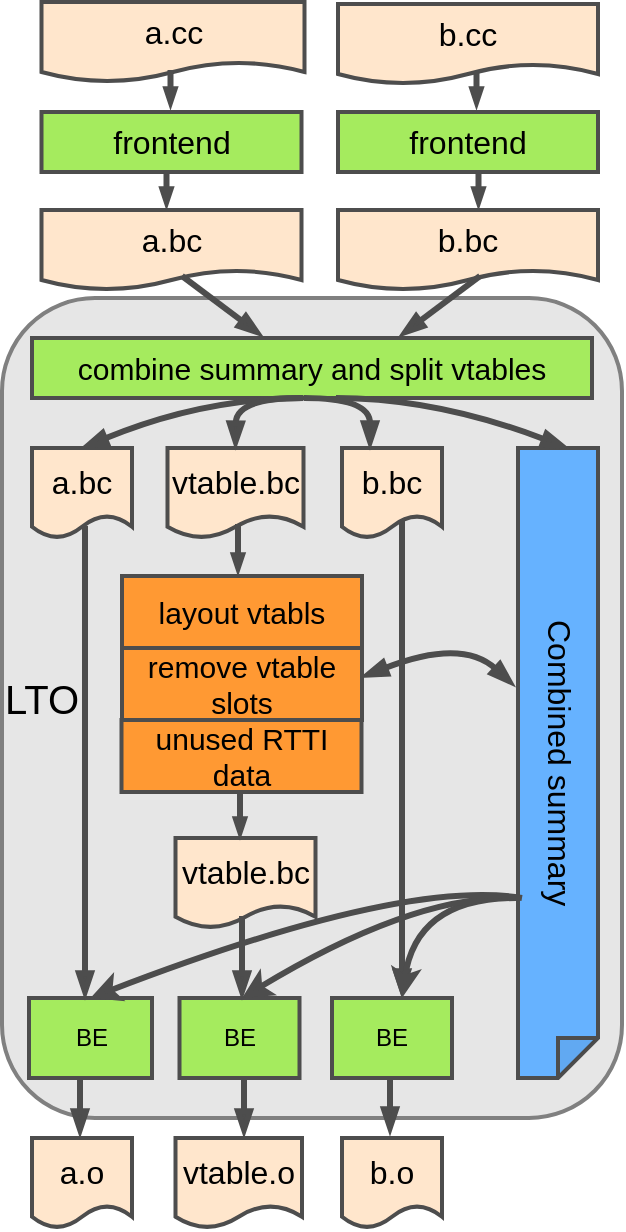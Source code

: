 <mxfile version="24.8.3">
  <diagram name="第 1 页" id="2zGuADt7pfGiUC1_mc8X">
    <mxGraphModel dx="1085" dy="729" grid="1" gridSize="10" guides="1" tooltips="1" connect="1" arrows="1" fold="1" page="1" pageScale="1" pageWidth="827" pageHeight="1169" math="0" shadow="0">
      <root>
        <mxCell id="0" />
        <mxCell id="1" parent="0" />
        <mxCell id="jAHG6xBxYQ2-jfnXK-rG-115" value="" style="rounded=1;whiteSpace=wrap;html=1;strokeWidth=2;strokeColor=#808080;fillColor=#E6E6E6;" vertex="1" parent="1">
          <mxGeometry x="70" y="510" width="310" height="410" as="geometry" />
        </mxCell>
        <mxCell id="jAHG6xBxYQ2-jfnXK-rG-61" value="&lt;font style=&quot;font-size: 16px;&quot;&gt;b.cc&lt;/font&gt;" style="shape=document;whiteSpace=wrap;html=1;boundedLbl=1;size=0.25;direction=east;fillColor=#FFE6CC;strokeWidth=2;strokeColor=#4D4D4D;" vertex="1" parent="1">
          <mxGeometry x="238" y="363" width="130" height="40" as="geometry" />
        </mxCell>
        <mxCell id="jAHG6xBxYQ2-jfnXK-rG-63" value="&lt;font style=&quot;font-size: 16px;&quot;&gt;frontend&lt;/font&gt;" style="rounded=0;whiteSpace=wrap;html=1;fillColor=#A5EB5E;strokeWidth=2;strokeColor=#4D4D4D;" vertex="1" parent="1">
          <mxGeometry x="238" y="417" width="130" height="30" as="geometry" />
        </mxCell>
        <mxCell id="jAHG6xBxYQ2-jfnXK-rG-65" value="&lt;font style=&quot;font-size: 16px;&quot;&gt;a.bc&lt;/font&gt;" style="shape=document;whiteSpace=wrap;html=1;boundedLbl=1;size=0.25;direction=east;fillColor=#FFE6CC;strokeWidth=2;strokeColor=#4D4D4D;" vertex="1" parent="1">
          <mxGeometry x="89.75" y="466" width="130" height="40" as="geometry" />
        </mxCell>
        <mxCell id="jAHG6xBxYQ2-jfnXK-rG-66" value="&lt;font style=&quot;font-size: 16px;&quot;&gt;b.bc&lt;/font&gt;" style="shape=document;whiteSpace=wrap;html=1;boundedLbl=1;size=0.25;direction=east;fillColor=#FFE6CC;strokeWidth=2;strokeColor=#4D4D4D;" vertex="1" parent="1">
          <mxGeometry x="238" y="466" width="130" height="40" as="geometry" />
        </mxCell>
        <mxCell id="jAHG6xBxYQ2-jfnXK-rG-67" value="&lt;font style=&quot;font-size: 16px;&quot;&gt;Combined summary&lt;/font&gt;" style="shape=note;whiteSpace=wrap;html=1;backgroundOutline=1;darkOpacity=0.05;direction=east;flipV=1;size=20;textDirection=vertical-lr;fillColor=#66B2FF;strokeWidth=2;strokeColor=#4D4D4D;" vertex="1" parent="1">
          <mxGeometry x="328" y="585" width="40" height="315" as="geometry" />
        </mxCell>
        <mxCell id="jAHG6xBxYQ2-jfnXK-rG-68" value="&lt;font style=&quot;font-size: 15px;&quot;&gt;combine summary and split vtables&lt;/font&gt;" style="rounded=0;whiteSpace=wrap;html=1;strokeWidth=2;fillColor=#A5EB5E;strokeColor=#4D4D4D;" vertex="1" parent="1">
          <mxGeometry x="85" y="530" width="280" height="30" as="geometry" />
        </mxCell>
        <mxCell id="jAHG6xBxYQ2-jfnXK-rG-69" value="&lt;font style=&quot;font-size: 16px;&quot;&gt;a.bc&lt;/font&gt;" style="shape=document;whiteSpace=wrap;html=1;boundedLbl=1;size=0.25;direction=east;strokeWidth=2;strokeColor=#4D4D4D;fillColor=#FFE6CC;" vertex="1" parent="1">
          <mxGeometry x="85" y="585" width="50" height="45" as="geometry" />
        </mxCell>
        <mxCell id="jAHG6xBxYQ2-jfnXK-rG-70" value="&lt;font style=&quot;font-size: 16px;&quot;&gt;vtable.bc&lt;/font&gt;" style="shape=document;whiteSpace=wrap;html=1;boundedLbl=1;size=0.25;direction=east;strokeWidth=2;strokeColor=#4D4D4D;fillColor=#FFE6CC;" vertex="1" parent="1">
          <mxGeometry x="152.75" y="585" width="68" height="45" as="geometry" />
        </mxCell>
        <mxCell id="jAHG6xBxYQ2-jfnXK-rG-71" value="&lt;font style=&quot;font-size: 16px;&quot;&gt;b.bc&lt;/font&gt;" style="shape=document;whiteSpace=wrap;html=1;boundedLbl=1;size=0.25;direction=east;strokeWidth=2;strokeColor=#4D4D4D;fillColor=#FFE6CC;" vertex="1" parent="1">
          <mxGeometry x="240" y="585" width="50" height="45" as="geometry" />
        </mxCell>
        <mxCell id="jAHG6xBxYQ2-jfnXK-rG-73" value="&lt;font style=&quot;font-size: 16px;&quot;&gt;a.cc&lt;/font&gt;" style="shape=document;whiteSpace=wrap;html=1;boundedLbl=1;size=0.25;direction=east;fillColor=#FFE6CC;strokeWidth=2;strokeColor=#4D4D4D;" vertex="1" parent="1">
          <mxGeometry x="89.75" y="362" width="131.5" height="40" as="geometry" />
        </mxCell>
        <mxCell id="jAHG6xBxYQ2-jfnXK-rG-75" value="&lt;font style=&quot;font-size: 16px;&quot;&gt;frontend&lt;/font&gt;" style="rounded=0;whiteSpace=wrap;html=1;fillColor=#A5EB5E;strokeWidth=2;strokeColor=#4D4D4D;" vertex="1" parent="1">
          <mxGeometry x="89.75" y="417" width="130" height="30" as="geometry" />
        </mxCell>
        <mxCell id="jAHG6xBxYQ2-jfnXK-rG-80" value="&lt;font style=&quot;font-size: 16px;&quot;&gt;vtable.bc&lt;/font&gt;" style="shape=document;whiteSpace=wrap;html=1;boundedLbl=1;size=0.25;direction=east;strokeWidth=2;fillColor=#FFE6CC;strokeColor=#4D4D4D;" vertex="1" parent="1">
          <mxGeometry x="156.75" y="780" width="70" height="45" as="geometry" />
        </mxCell>
        <mxCell id="jAHG6xBxYQ2-jfnXK-rG-81" value="BE" style="rounded=0;whiteSpace=wrap;html=1;strokeWidth=2;fillColor=#A5EB5E;strokeColor=#4D4D4D;" vertex="1" parent="1">
          <mxGeometry x="83.5" y="860" width="61.5" height="40" as="geometry" />
        </mxCell>
        <mxCell id="jAHG6xBxYQ2-jfnXK-rG-82" value="BE" style="rounded=0;whiteSpace=wrap;html=1;strokeWidth=2;fillColor=#A5EB5E;strokeColor=#4D4D4D;" vertex="1" parent="1">
          <mxGeometry x="158.75" y="860" width="60" height="40" as="geometry" />
        </mxCell>
        <mxCell id="jAHG6xBxYQ2-jfnXK-rG-84" value="BE" style="rounded=0;whiteSpace=wrap;html=1;strokeWidth=2;fillColor=#A5EB5E;strokeColor=#4D4D4D;" vertex="1" parent="1">
          <mxGeometry x="235" y="860" width="60" height="40" as="geometry" />
        </mxCell>
        <mxCell id="jAHG6xBxYQ2-jfnXK-rG-91" value="" style="curved=1;endArrow=none;html=1;rounded=0;strokeWidth=3;endFill=0;startArrow=blockThin;startFill=1;exitX=0.5;exitY=0;exitDx=0;exitDy=0;strokeColor=#4D4D4D;" edge="1" parent="1" source="jAHG6xBxYQ2-jfnXK-rG-69">
          <mxGeometry width="50" height="50" relative="1" as="geometry">
            <mxPoint x="140.75" y="590" as="sourcePoint" />
            <mxPoint x="220.75" y="560" as="targetPoint" />
            <Array as="points">
              <mxPoint x="170.75" y="560" />
            </Array>
          </mxGeometry>
        </mxCell>
        <mxCell id="jAHG6xBxYQ2-jfnXK-rG-92" value="" style="curved=1;endArrow=none;html=1;rounded=0;strokeWidth=3;endFill=0;startArrow=blockThin;startFill=1;exitX=0.5;exitY=0;exitDx=0;exitDy=0;strokeColor=#4D4D4D;" edge="1" parent="1" source="jAHG6xBxYQ2-jfnXK-rG-70">
          <mxGeometry width="50" height="50" relative="1" as="geometry">
            <mxPoint x="115" y="595" as="sourcePoint" />
            <mxPoint x="220" y="560" as="targetPoint" />
            <Array as="points">
              <mxPoint x="187" y="560" />
            </Array>
          </mxGeometry>
        </mxCell>
        <mxCell id="jAHG6xBxYQ2-jfnXK-rG-93" value="" style="curved=1;endArrow=none;html=1;rounded=0;strokeWidth=3;endFill=0;startArrow=blockThin;startFill=1;exitX=0.5;exitY=0;exitDx=0;exitDy=0;strokeColor=#4D4D4D;" edge="1" parent="1">
          <mxGeometry width="50" height="50" relative="1" as="geometry">
            <mxPoint x="254" y="585" as="sourcePoint" />
            <mxPoint x="221" y="560" as="targetPoint" />
            <Array as="points">
              <mxPoint x="254" y="560" />
            </Array>
          </mxGeometry>
        </mxCell>
        <mxCell id="jAHG6xBxYQ2-jfnXK-rG-94" value="" style="curved=1;endArrow=none;html=1;rounded=0;strokeWidth=3;endFill=0;startArrow=blockThin;startFill=1;exitX=0.5;exitY=0;exitDx=0;exitDy=0;strokeColor=#4D4D4D;" edge="1" parent="1">
          <mxGeometry width="50" height="50" relative="1" as="geometry">
            <mxPoint x="352.75" y="585" as="sourcePoint" />
            <mxPoint x="237" y="560" as="targetPoint" />
            <Array as="points">
              <mxPoint x="287" y="560" />
            </Array>
          </mxGeometry>
        </mxCell>
        <mxCell id="jAHG6xBxYQ2-jfnXK-rG-95" value="" style="endArrow=none;html=1;rounded=0;endFill=0;startArrow=blockThin;startFill=1;strokeWidth=3;strokeColor=#4D4D4D;" edge="1" parent="1">
          <mxGeometry width="50" height="50" relative="1" as="geometry">
            <mxPoint x="111.5" y="860" as="sourcePoint" />
            <mxPoint x="111.5" y="624" as="targetPoint" />
          </mxGeometry>
        </mxCell>
        <mxCell id="jAHG6xBxYQ2-jfnXK-rG-96" value="" style="endArrow=none;html=1;rounded=0;endFill=0;startArrow=blockThin;startFill=1;strokeWidth=3;strokeColor=#4D4D4D;" edge="1" parent="1">
          <mxGeometry width="50" height="50" relative="1" as="geometry">
            <mxPoint x="270" y="859" as="sourcePoint" />
            <mxPoint x="270" y="621" as="targetPoint" />
          </mxGeometry>
        </mxCell>
        <mxCell id="jAHG6xBxYQ2-jfnXK-rG-98" value="" style="endArrow=none;html=1;rounded=0;endFill=0;startArrow=blockThin;startFill=1;strokeWidth=3;strokeColor=#4D4D4D;" edge="1" parent="1">
          <mxGeometry width="50" height="50" relative="1" as="geometry">
            <mxPoint x="190" y="860" as="sourcePoint" />
            <mxPoint x="190" y="819" as="targetPoint" />
          </mxGeometry>
        </mxCell>
        <mxCell id="jAHG6xBxYQ2-jfnXK-rG-99" value="" style="curved=1;endArrow=classic;html=1;rounded=0;strokeWidth=3;strokeColor=#4D4D4D;" edge="1" parent="1">
          <mxGeometry width="50" height="50" relative="1" as="geometry">
            <mxPoint x="327.01" y="810" as="sourcePoint" />
            <mxPoint x="270" y="860" as="targetPoint" />
            <Array as="points">
              <mxPoint x="277.01" y="810" />
            </Array>
          </mxGeometry>
        </mxCell>
        <mxCell id="jAHG6xBxYQ2-jfnXK-rG-102" value="" style="curved=1;endArrow=classic;html=1;rounded=0;strokeWidth=3;strokeColor=#4D4D4D;" edge="1" parent="1">
          <mxGeometry width="50" height="50" relative="1" as="geometry">
            <mxPoint x="322.51" y="810" as="sourcePoint" />
            <mxPoint x="190" y="860" as="targetPoint" />
            <Array as="points">
              <mxPoint x="272.51" y="810" />
            </Array>
          </mxGeometry>
        </mxCell>
        <mxCell id="jAHG6xBxYQ2-jfnXK-rG-103" value="" style="curved=1;endArrow=classic;html=1;rounded=0;strokeWidth=3;entryX=0.5;entryY=0;entryDx=0;entryDy=0;strokeColor=#4D4D4D;" edge="1" parent="1" target="jAHG6xBxYQ2-jfnXK-rG-81">
          <mxGeometry width="50" height="50" relative="1" as="geometry">
            <mxPoint x="330" y="810" as="sourcePoint" />
            <mxPoint x="200" y="870" as="targetPoint" />
            <Array as="points">
              <mxPoint x="270" y="800" />
            </Array>
          </mxGeometry>
        </mxCell>
        <mxCell id="jAHG6xBxYQ2-jfnXK-rG-104" value="" style="curved=1;endArrow=blockThin;html=1;rounded=0;strokeWidth=3;entryX=1;entryY=0.5;entryDx=0;entryDy=0;exitX=-0.05;exitY=0.623;exitDx=0;exitDy=0;exitPerimeter=0;startArrow=blockThin;startFill=1;endFill=1;strokeColor=#4D4D4D;" edge="1" parent="1" source="jAHG6xBxYQ2-jfnXK-rG-67">
          <mxGeometry width="50" height="50" relative="1" as="geometry">
            <mxPoint x="340" y="820" as="sourcePoint" />
            <mxPoint x="250" y="699.5" as="targetPoint" />
            <Array as="points">
              <mxPoint x="300" y="680" />
            </Array>
          </mxGeometry>
        </mxCell>
        <mxCell id="jAHG6xBxYQ2-jfnXK-rG-107" value="" style="endArrow=blockThin;html=1;rounded=0;strokeWidth=3;endFill=1;strokeColor=#4D4D4D;startSize=5;endSize=3;" edge="1" parent="1">
          <mxGeometry width="50" height="50" relative="1" as="geometry">
            <mxPoint x="188" y="623" as="sourcePoint" />
            <mxPoint x="188" y="648" as="targetPoint" />
          </mxGeometry>
        </mxCell>
        <mxCell id="jAHG6xBxYQ2-jfnXK-rG-108" value="" style="endArrow=blockThin;html=1;rounded=0;strokeWidth=3;endFill=1;strokeColor=#4D4D4D;endSize=3;" edge="1" parent="1">
          <mxGeometry width="50" height="50" relative="1" as="geometry">
            <mxPoint x="189" y="757" as="sourcePoint" />
            <mxPoint x="189" y="780" as="targetPoint" />
          </mxGeometry>
        </mxCell>
        <mxCell id="jAHG6xBxYQ2-jfnXK-rG-110" value="&lt;font style=&quot;font-size: 15px;&quot;&gt;layout vtabls&lt;/font&gt;" style="rounded=0;whiteSpace=wrap;html=1;strokeWidth=2;fillColor=#FF9933;strokeColor=#4D4D4D;" vertex="1" parent="1">
          <mxGeometry x="130" y="649" width="120" height="36" as="geometry" />
        </mxCell>
        <mxCell id="jAHG6xBxYQ2-jfnXK-rG-111" value="&lt;font style=&quot;font-size: 15px;&quot;&gt;remove vtable slots&lt;/font&gt;" style="rounded=0;whiteSpace=wrap;html=1;strokeWidth=2;strokeColor=#4D4D4D;fillColor=#FF9933;" vertex="1" parent="1">
          <mxGeometry x="130" y="685" width="120" height="36" as="geometry" />
        </mxCell>
        <mxCell id="jAHG6xBxYQ2-jfnXK-rG-113" value="&lt;span style=&quot;font-size: 15px;&quot;&gt;unused RTTI data&lt;/span&gt;" style="rounded=0;whiteSpace=wrap;html=1;strokeWidth=2;strokeColor=#4D4D4D;fillColor=#FF9933;" vertex="1" parent="1">
          <mxGeometry x="129.75" y="721" width="120" height="36" as="geometry" />
        </mxCell>
        <mxCell id="jAHG6xBxYQ2-jfnXK-rG-116" value="" style="endArrow=blockThin;html=1;rounded=0;strokeWidth=3;endFill=1;exitX=0.473;exitY=1;exitDx=0;exitDy=0;exitPerimeter=0;strokeColor=#4D4D4D;" edge="1" parent="1">
          <mxGeometry width="50" height="50" relative="1" as="geometry">
            <mxPoint x="309" y="499" as="sourcePoint" />
            <mxPoint x="269" y="529" as="targetPoint" />
          </mxGeometry>
        </mxCell>
        <mxCell id="jAHG6xBxYQ2-jfnXK-rG-117" value="" style="endArrow=blockThin;html=1;rounded=0;strokeWidth=3;endFill=1;strokeColor=#4D4D4D;endSize=3;" edge="1" parent="1">
          <mxGeometry width="50" height="50" relative="1" as="geometry">
            <mxPoint x="308.25" y="446" as="sourcePoint" />
            <mxPoint x="308.25" y="465" as="targetPoint" />
          </mxGeometry>
        </mxCell>
        <mxCell id="jAHG6xBxYQ2-jfnXK-rG-118" value="" style="endArrow=blockThin;html=1;rounded=0;strokeWidth=3;endFill=1;strokeColor=#4D4D4D;endSize=3;" edge="1" parent="1">
          <mxGeometry width="50" height="50" relative="1" as="geometry">
            <mxPoint x="152.25" y="446" as="sourcePoint" />
            <mxPoint x="152.25" y="465" as="targetPoint" />
          </mxGeometry>
        </mxCell>
        <mxCell id="jAHG6xBxYQ2-jfnXK-rG-119" value="" style="endArrow=blockThin;html=1;rounded=0;strokeWidth=3;endFill=1;strokeColor=#4D4D4D;endSize=3;" edge="1" parent="1">
          <mxGeometry width="50" height="50" relative="1" as="geometry">
            <mxPoint x="307.25" y="397" as="sourcePoint" />
            <mxPoint x="307.25" y="415" as="targetPoint" />
          </mxGeometry>
        </mxCell>
        <mxCell id="jAHG6xBxYQ2-jfnXK-rG-120" value="" style="endArrow=blockThin;html=1;rounded=0;strokeWidth=3;endFill=1;strokeColor=#4D4D4D;endSize=3;" edge="1" parent="1">
          <mxGeometry width="50" height="50" relative="1" as="geometry">
            <mxPoint x="154.25" y="396" as="sourcePoint" />
            <mxPoint x="154.25" y="415" as="targetPoint" />
          </mxGeometry>
        </mxCell>
        <mxCell id="jAHG6xBxYQ2-jfnXK-rG-121" value="&lt;font style=&quot;font-size: 16px;&quot;&gt;a.o&lt;/font&gt;" style="shape=document;whiteSpace=wrap;html=1;boundedLbl=1;size=0.25;direction=east;strokeWidth=2;strokeColor=#4D4D4D;fillColor=#FFE6CC;" vertex="1" parent="1">
          <mxGeometry x="85" y="930" width="50" height="45" as="geometry" />
        </mxCell>
        <mxCell id="jAHG6xBxYQ2-jfnXK-rG-122" value="&lt;span style=&quot;font-size: 16px;&quot;&gt;vtable.o&lt;/span&gt;" style="shape=document;whiteSpace=wrap;html=1;boundedLbl=1;size=0.25;direction=east;strokeWidth=2;strokeColor=#4D4D4D;fillColor=#FFE6CC;" vertex="1" parent="1">
          <mxGeometry x="156.75" y="930" width="63.25" height="45" as="geometry" />
        </mxCell>
        <mxCell id="jAHG6xBxYQ2-jfnXK-rG-123" value="&lt;font style=&quot;font-size: 16px;&quot;&gt;b.o&lt;/font&gt;" style="shape=document;whiteSpace=wrap;html=1;boundedLbl=1;size=0.25;direction=east;strokeWidth=2;strokeColor=#4D4D4D;fillColor=#FFE6CC;" vertex="1" parent="1">
          <mxGeometry x="240" y="930" width="50" height="45" as="geometry" />
        </mxCell>
        <mxCell id="jAHG6xBxYQ2-jfnXK-rG-124" value="" style="endArrow=none;html=1;rounded=0;endFill=0;startArrow=blockThin;startFill=1;strokeWidth=3;strokeColor=#4D4D4D;" edge="1" parent="1">
          <mxGeometry width="50" height="50" relative="1" as="geometry">
            <mxPoint x="191" y="929" as="sourcePoint" />
            <mxPoint x="191" y="901" as="targetPoint" />
          </mxGeometry>
        </mxCell>
        <mxCell id="jAHG6xBxYQ2-jfnXK-rG-125" value="" style="endArrow=none;html=1;rounded=0;endFill=0;startArrow=blockThin;startFill=1;strokeWidth=3;strokeColor=#4D4D4D;" edge="1" parent="1">
          <mxGeometry width="50" height="50" relative="1" as="geometry">
            <mxPoint x="109" y="929" as="sourcePoint" />
            <mxPoint x="109" y="901" as="targetPoint" />
          </mxGeometry>
        </mxCell>
        <mxCell id="jAHG6xBxYQ2-jfnXK-rG-126" value="" style="endArrow=none;html=1;rounded=0;endFill=0;startArrow=blockThin;startFill=1;strokeWidth=3;strokeColor=#4D4D4D;" edge="1" parent="1">
          <mxGeometry width="50" height="50" relative="1" as="geometry">
            <mxPoint x="264" y="928" as="sourcePoint" />
            <mxPoint x="264" y="900" as="targetPoint" />
          </mxGeometry>
        </mxCell>
        <mxCell id="jAHG6xBxYQ2-jfnXK-rG-128" value="" style="endArrow=blockThin;html=1;rounded=0;strokeWidth=3;endFill=1;exitX=0.473;exitY=1;exitDx=0;exitDy=0;exitPerimeter=0;strokeColor=#4D4D4D;" edge="1" parent="1">
          <mxGeometry width="50" height="50" relative="1" as="geometry">
            <mxPoint x="160" y="499" as="sourcePoint" />
            <mxPoint x="200" y="529" as="targetPoint" />
          </mxGeometry>
        </mxCell>
        <mxCell id="jAHG6xBxYQ2-jfnXK-rG-129" value="&lt;font style=&quot;font-size: 20px;&quot;&gt;LTO&lt;/font&gt;" style="rounded=0;whiteSpace=wrap;html=1;fillColor=#E6E6E6;strokeColor=none;textDirection=rtl;flipH=1;flipV=1;direction=south;" vertex="1" parent="1">
          <mxGeometry x="75" y="685" width="30" height="50" as="geometry" />
        </mxCell>
      </root>
    </mxGraphModel>
  </diagram>
</mxfile>
